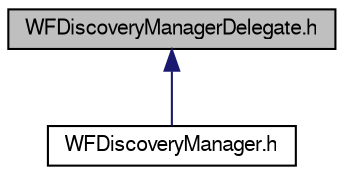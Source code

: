 digraph "WFDiscoveryManagerDelegate.h"
{
  edge [fontname="FreeSans",fontsize="10",labelfontname="FreeSans",labelfontsize="10"];
  node [fontname="FreeSans",fontsize="10",shape=record];
  Node1 [label="WFDiscoveryManagerDelegate.h",height=0.2,width=0.4,color="black", fillcolor="grey75", style="filled", fontcolor="black"];
  Node1 -> Node2 [dir="back",color="midnightblue",fontsize="10",style="solid",fontname="FreeSans"];
  Node2 [label="WFDiscoveryManager.h",height=0.2,width=0.4,color="black", fillcolor="white", style="filled",URL="$_w_f_discovery_manager_8h.html"];
}
